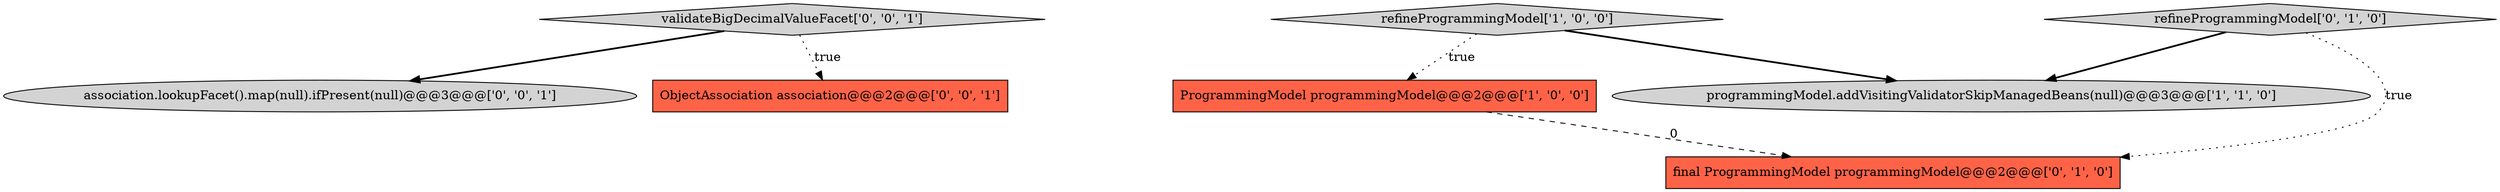 digraph {
5 [style = filled, label = "validateBigDecimalValueFacet['0', '0', '1']", fillcolor = lightgray, shape = diamond image = "AAA0AAABBB3BBB"];
3 [style = filled, label = "final ProgrammingModel programmingModel@@@2@@@['0', '1', '0']", fillcolor = tomato, shape = box image = "AAA1AAABBB2BBB"];
0 [style = filled, label = "ProgrammingModel programmingModel@@@2@@@['1', '0', '0']", fillcolor = tomato, shape = box image = "AAA1AAABBB1BBB"];
1 [style = filled, label = "programmingModel.addVisitingValidatorSkipManagedBeans(null)@@@3@@@['1', '1', '0']", fillcolor = lightgray, shape = ellipse image = "AAA0AAABBB1BBB"];
7 [style = filled, label = "association.lookupFacet().map(null).ifPresent(null)@@@3@@@['0', '0', '1']", fillcolor = lightgray, shape = ellipse image = "AAA0AAABBB3BBB"];
4 [style = filled, label = "refineProgrammingModel['0', '1', '0']", fillcolor = lightgray, shape = diamond image = "AAA0AAABBB2BBB"];
2 [style = filled, label = "refineProgrammingModel['1', '0', '0']", fillcolor = lightgray, shape = diamond image = "AAA0AAABBB1BBB"];
6 [style = filled, label = "ObjectAssociation association@@@2@@@['0', '0', '1']", fillcolor = tomato, shape = box image = "AAA0AAABBB3BBB"];
5->6 [style = dotted, label="true"];
5->7 [style = bold, label=""];
4->1 [style = bold, label=""];
2->0 [style = dotted, label="true"];
4->3 [style = dotted, label="true"];
0->3 [style = dashed, label="0"];
2->1 [style = bold, label=""];
}
